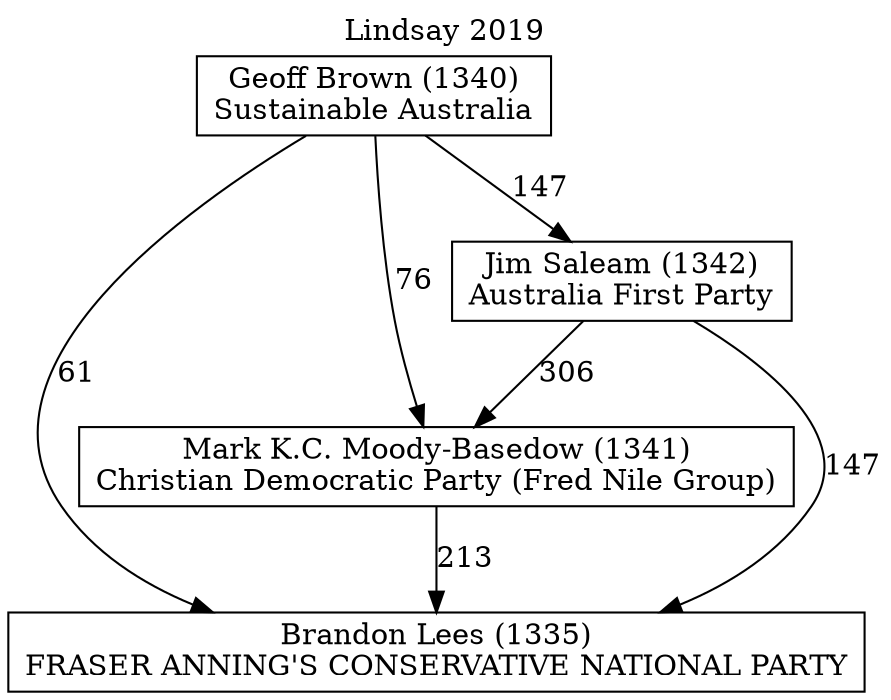 // House preference flow
digraph "Brandon Lees (1335)_Lindsay_2019" {
	graph [label="Lindsay 2019" labelloc=t mclimit=10]
	node [shape=box]
	"Brandon Lees (1335)" [label="Brandon Lees (1335)
FRASER ANNING'S CONSERVATIVE NATIONAL PARTY"]
	"Mark K.C. Moody-Basedow (1341)" [label="Mark K.C. Moody-Basedow (1341)
Christian Democratic Party (Fred Nile Group)"]
	"Jim Saleam (1342)" [label="Jim Saleam (1342)
Australia First Party"]
	"Geoff Brown (1340)" [label="Geoff Brown (1340)
Sustainable Australia"]
	"Mark K.C. Moody-Basedow (1341)" -> "Brandon Lees (1335)" [label=213]
	"Jim Saleam (1342)" -> "Mark K.C. Moody-Basedow (1341)" [label=306]
	"Geoff Brown (1340)" -> "Jim Saleam (1342)" [label=147]
	"Jim Saleam (1342)" -> "Brandon Lees (1335)" [label=147]
	"Geoff Brown (1340)" -> "Brandon Lees (1335)" [label=61]
	"Geoff Brown (1340)" -> "Mark K.C. Moody-Basedow (1341)" [label=76]
}
